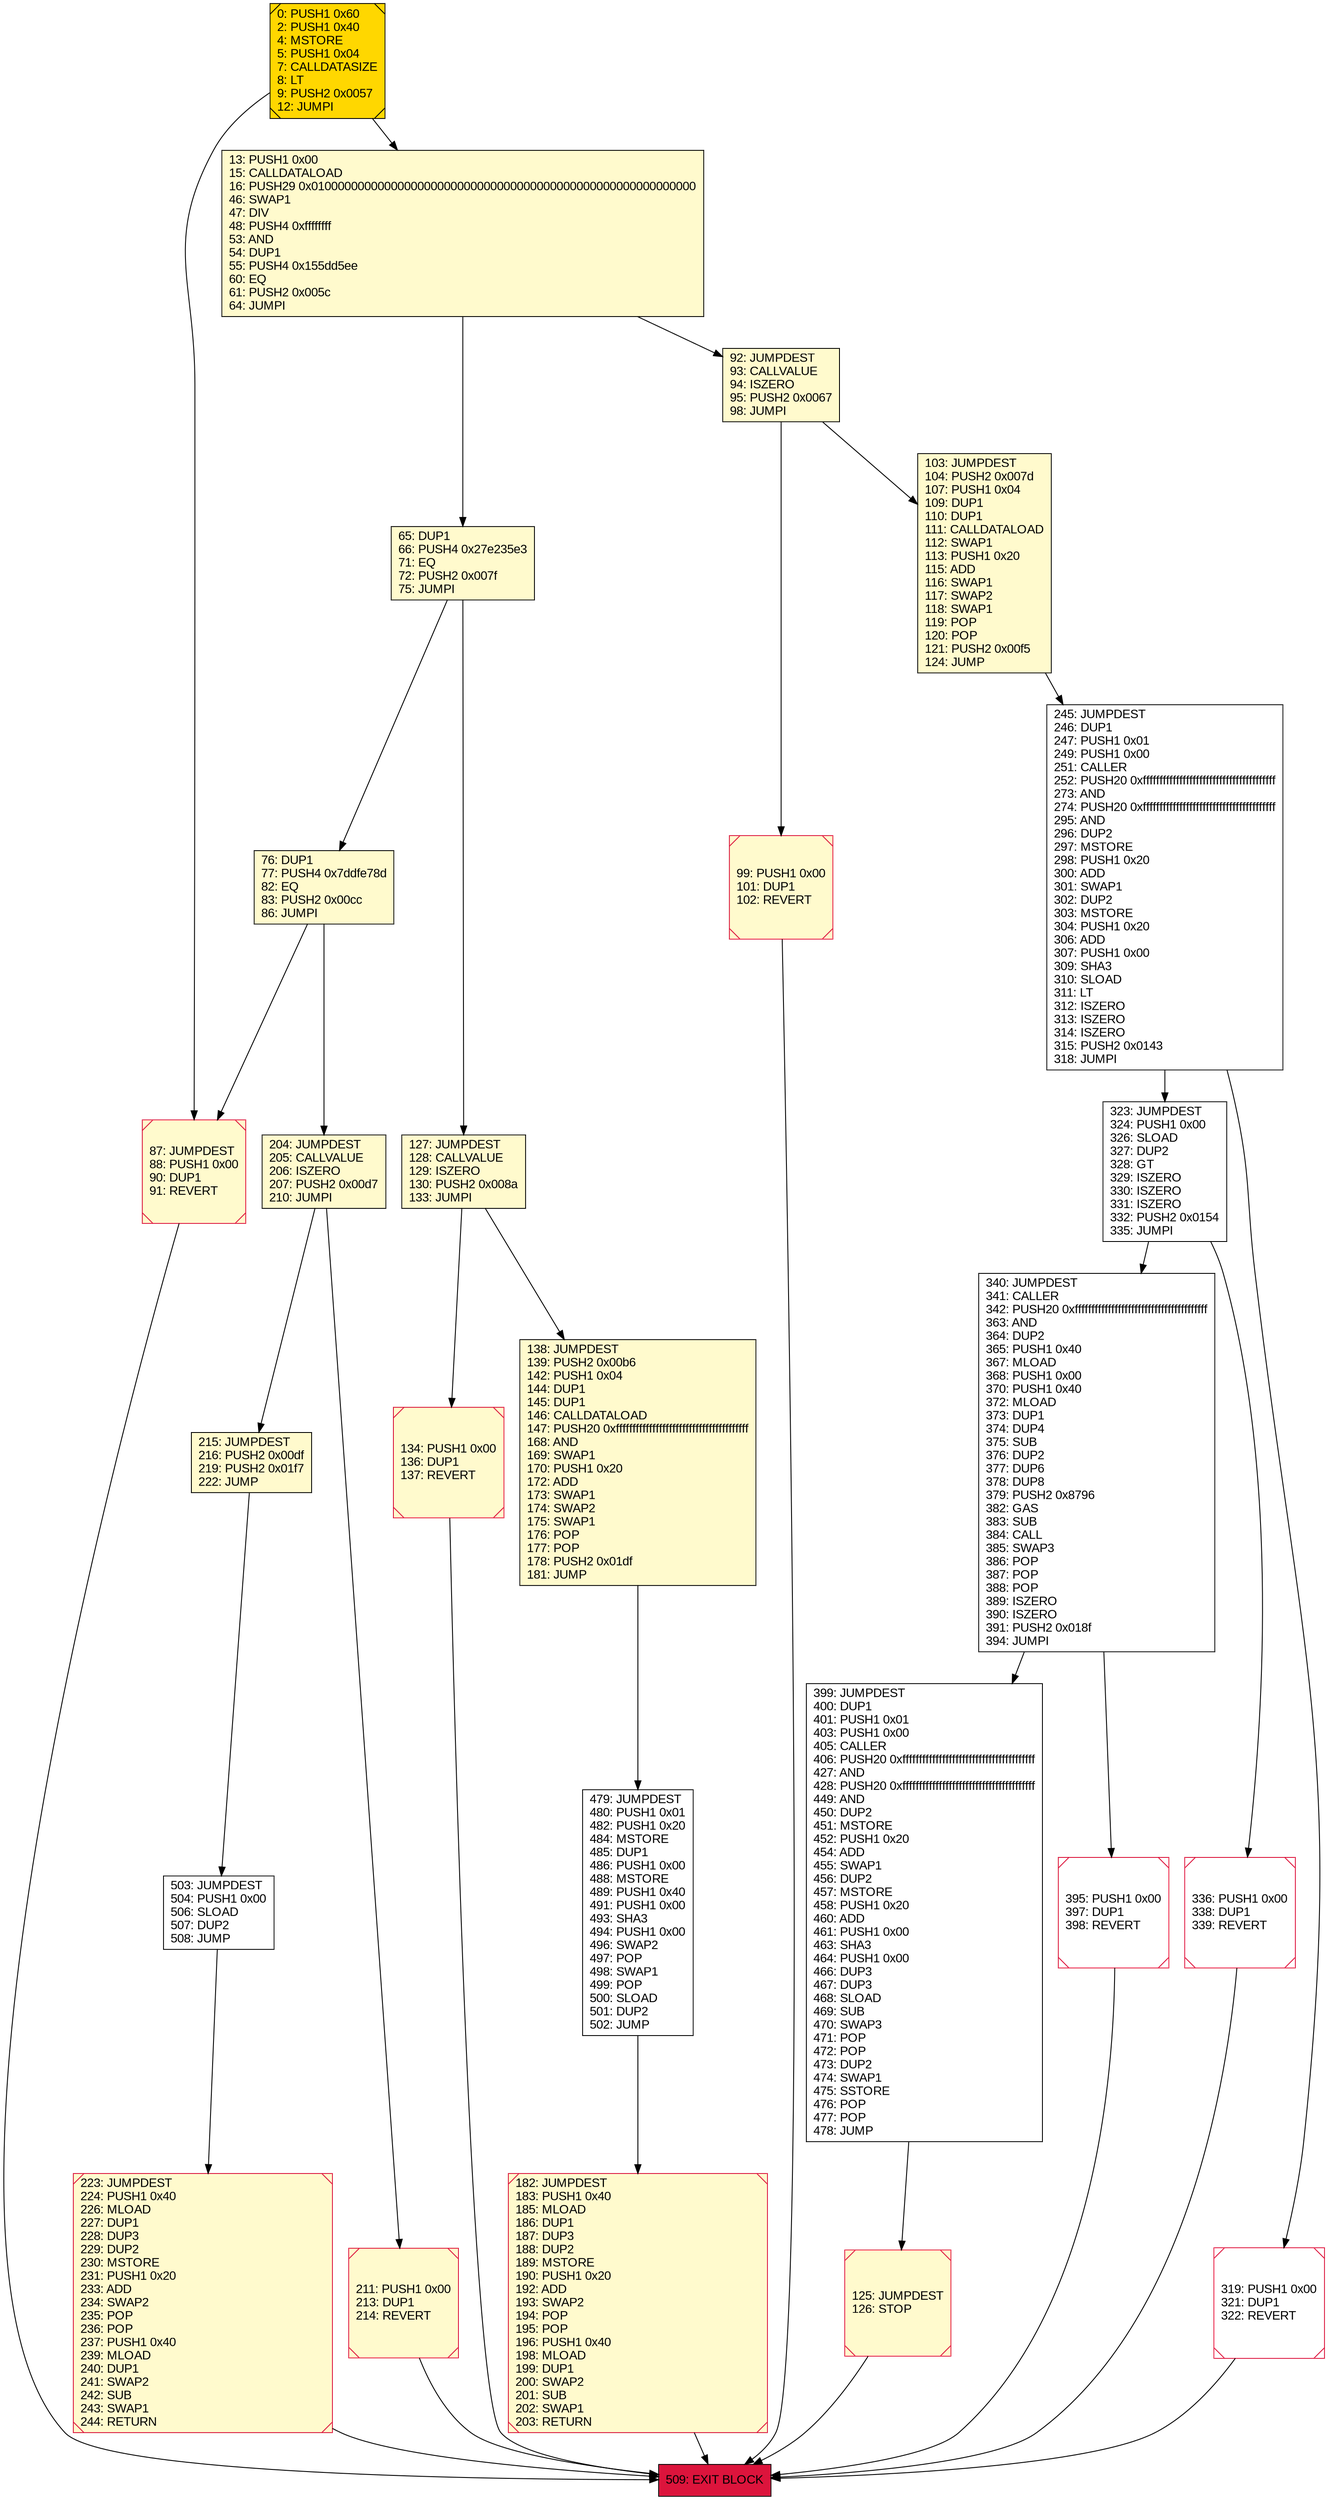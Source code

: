 digraph G {
bgcolor=transparent rankdir=UD;
node [shape=box style=filled color=black fillcolor=white fontname=arial fontcolor=black];
340 [label="340: JUMPDEST\l341: CALLER\l342: PUSH20 0xffffffffffffffffffffffffffffffffffffffff\l363: AND\l364: DUP2\l365: PUSH1 0x40\l367: MLOAD\l368: PUSH1 0x00\l370: PUSH1 0x40\l372: MLOAD\l373: DUP1\l374: DUP4\l375: SUB\l376: DUP2\l377: DUP6\l378: DUP8\l379: PUSH2 0x8796\l382: GAS\l383: SUB\l384: CALL\l385: SWAP3\l386: POP\l387: POP\l388: POP\l389: ISZERO\l390: ISZERO\l391: PUSH2 0x018f\l394: JUMPI\l" ];
99 [label="99: PUSH1 0x00\l101: DUP1\l102: REVERT\l" fillcolor=lemonchiffon shape=Msquare color=crimson ];
182 [label="182: JUMPDEST\l183: PUSH1 0x40\l185: MLOAD\l186: DUP1\l187: DUP3\l188: DUP2\l189: MSTORE\l190: PUSH1 0x20\l192: ADD\l193: SWAP2\l194: POP\l195: POP\l196: PUSH1 0x40\l198: MLOAD\l199: DUP1\l200: SWAP2\l201: SUB\l202: SWAP1\l203: RETURN\l" fillcolor=lemonchiffon shape=Msquare color=crimson ];
479 [label="479: JUMPDEST\l480: PUSH1 0x01\l482: PUSH1 0x20\l484: MSTORE\l485: DUP1\l486: PUSH1 0x00\l488: MSTORE\l489: PUSH1 0x40\l491: PUSH1 0x00\l493: SHA3\l494: PUSH1 0x00\l496: SWAP2\l497: POP\l498: SWAP1\l499: POP\l500: SLOAD\l501: DUP2\l502: JUMP\l" ];
503 [label="503: JUMPDEST\l504: PUSH1 0x00\l506: SLOAD\l507: DUP2\l508: JUMP\l" ];
65 [label="65: DUP1\l66: PUSH4 0x27e235e3\l71: EQ\l72: PUSH2 0x007f\l75: JUMPI\l" fillcolor=lemonchiffon ];
87 [label="87: JUMPDEST\l88: PUSH1 0x00\l90: DUP1\l91: REVERT\l" fillcolor=lemonchiffon shape=Msquare color=crimson ];
323 [label="323: JUMPDEST\l324: PUSH1 0x00\l326: SLOAD\l327: DUP2\l328: GT\l329: ISZERO\l330: ISZERO\l331: ISZERO\l332: PUSH2 0x0154\l335: JUMPI\l" ];
245 [label="245: JUMPDEST\l246: DUP1\l247: PUSH1 0x01\l249: PUSH1 0x00\l251: CALLER\l252: PUSH20 0xffffffffffffffffffffffffffffffffffffffff\l273: AND\l274: PUSH20 0xffffffffffffffffffffffffffffffffffffffff\l295: AND\l296: DUP2\l297: MSTORE\l298: PUSH1 0x20\l300: ADD\l301: SWAP1\l302: DUP2\l303: MSTORE\l304: PUSH1 0x20\l306: ADD\l307: PUSH1 0x00\l309: SHA3\l310: SLOAD\l311: LT\l312: ISZERO\l313: ISZERO\l314: ISZERO\l315: PUSH2 0x0143\l318: JUMPI\l" ];
319 [label="319: PUSH1 0x00\l321: DUP1\l322: REVERT\l" shape=Msquare color=crimson ];
399 [label="399: JUMPDEST\l400: DUP1\l401: PUSH1 0x01\l403: PUSH1 0x00\l405: CALLER\l406: PUSH20 0xffffffffffffffffffffffffffffffffffffffff\l427: AND\l428: PUSH20 0xffffffffffffffffffffffffffffffffffffffff\l449: AND\l450: DUP2\l451: MSTORE\l452: PUSH1 0x20\l454: ADD\l455: SWAP1\l456: DUP2\l457: MSTORE\l458: PUSH1 0x20\l460: ADD\l461: PUSH1 0x00\l463: SHA3\l464: PUSH1 0x00\l466: DUP3\l467: DUP3\l468: SLOAD\l469: SUB\l470: SWAP3\l471: POP\l472: POP\l473: DUP2\l474: SWAP1\l475: SSTORE\l476: POP\l477: POP\l478: JUMP\l" ];
215 [label="215: JUMPDEST\l216: PUSH2 0x00df\l219: PUSH2 0x01f7\l222: JUMP\l" fillcolor=lemonchiffon ];
13 [label="13: PUSH1 0x00\l15: CALLDATALOAD\l16: PUSH29 0x0100000000000000000000000000000000000000000000000000000000\l46: SWAP1\l47: DIV\l48: PUSH4 0xffffffff\l53: AND\l54: DUP1\l55: PUSH4 0x155dd5ee\l60: EQ\l61: PUSH2 0x005c\l64: JUMPI\l" fillcolor=lemonchiffon ];
134 [label="134: PUSH1 0x00\l136: DUP1\l137: REVERT\l" fillcolor=lemonchiffon shape=Msquare color=crimson ];
125 [label="125: JUMPDEST\l126: STOP\l" fillcolor=lemonchiffon shape=Msquare color=crimson ];
395 [label="395: PUSH1 0x00\l397: DUP1\l398: REVERT\l" shape=Msquare color=crimson ];
103 [label="103: JUMPDEST\l104: PUSH2 0x007d\l107: PUSH1 0x04\l109: DUP1\l110: DUP1\l111: CALLDATALOAD\l112: SWAP1\l113: PUSH1 0x20\l115: ADD\l116: SWAP1\l117: SWAP2\l118: SWAP1\l119: POP\l120: POP\l121: PUSH2 0x00f5\l124: JUMP\l" fillcolor=lemonchiffon ];
223 [label="223: JUMPDEST\l224: PUSH1 0x40\l226: MLOAD\l227: DUP1\l228: DUP3\l229: DUP2\l230: MSTORE\l231: PUSH1 0x20\l233: ADD\l234: SWAP2\l235: POP\l236: POP\l237: PUSH1 0x40\l239: MLOAD\l240: DUP1\l241: SWAP2\l242: SUB\l243: SWAP1\l244: RETURN\l" fillcolor=lemonchiffon shape=Msquare color=crimson ];
92 [label="92: JUMPDEST\l93: CALLVALUE\l94: ISZERO\l95: PUSH2 0x0067\l98: JUMPI\l" fillcolor=lemonchiffon ];
336 [label="336: PUSH1 0x00\l338: DUP1\l339: REVERT\l" shape=Msquare color=crimson ];
211 [label="211: PUSH1 0x00\l213: DUP1\l214: REVERT\l" fillcolor=lemonchiffon shape=Msquare color=crimson ];
0 [label="0: PUSH1 0x60\l2: PUSH1 0x40\l4: MSTORE\l5: PUSH1 0x04\l7: CALLDATASIZE\l8: LT\l9: PUSH2 0x0057\l12: JUMPI\l" fillcolor=lemonchiffon shape=Msquare fillcolor=gold ];
76 [label="76: DUP1\l77: PUSH4 0x7ddfe78d\l82: EQ\l83: PUSH2 0x00cc\l86: JUMPI\l" fillcolor=lemonchiffon ];
138 [label="138: JUMPDEST\l139: PUSH2 0x00b6\l142: PUSH1 0x04\l144: DUP1\l145: DUP1\l146: CALLDATALOAD\l147: PUSH20 0xffffffffffffffffffffffffffffffffffffffff\l168: AND\l169: SWAP1\l170: PUSH1 0x20\l172: ADD\l173: SWAP1\l174: SWAP2\l175: SWAP1\l176: POP\l177: POP\l178: PUSH2 0x01df\l181: JUMP\l" fillcolor=lemonchiffon ];
127 [label="127: JUMPDEST\l128: CALLVALUE\l129: ISZERO\l130: PUSH2 0x008a\l133: JUMPI\l" fillcolor=lemonchiffon ];
509 [label="509: EXIT BLOCK\l" fillcolor=crimson ];
204 [label="204: JUMPDEST\l205: CALLVALUE\l206: ISZERO\l207: PUSH2 0x00d7\l210: JUMPI\l" fillcolor=lemonchiffon ];
127 -> 138;
479 -> 182;
245 -> 319;
76 -> 204;
399 -> 125;
336 -> 509;
204 -> 211;
245 -> 323;
211 -> 509;
0 -> 13;
223 -> 509;
13 -> 92;
125 -> 509;
323 -> 340;
395 -> 509;
134 -> 509;
92 -> 103;
127 -> 134;
204 -> 215;
0 -> 87;
340 -> 399;
319 -> 509;
323 -> 336;
215 -> 503;
503 -> 223;
76 -> 87;
340 -> 395;
13 -> 65;
87 -> 509;
103 -> 245;
92 -> 99;
65 -> 76;
65 -> 127;
182 -> 509;
99 -> 509;
138 -> 479;
}